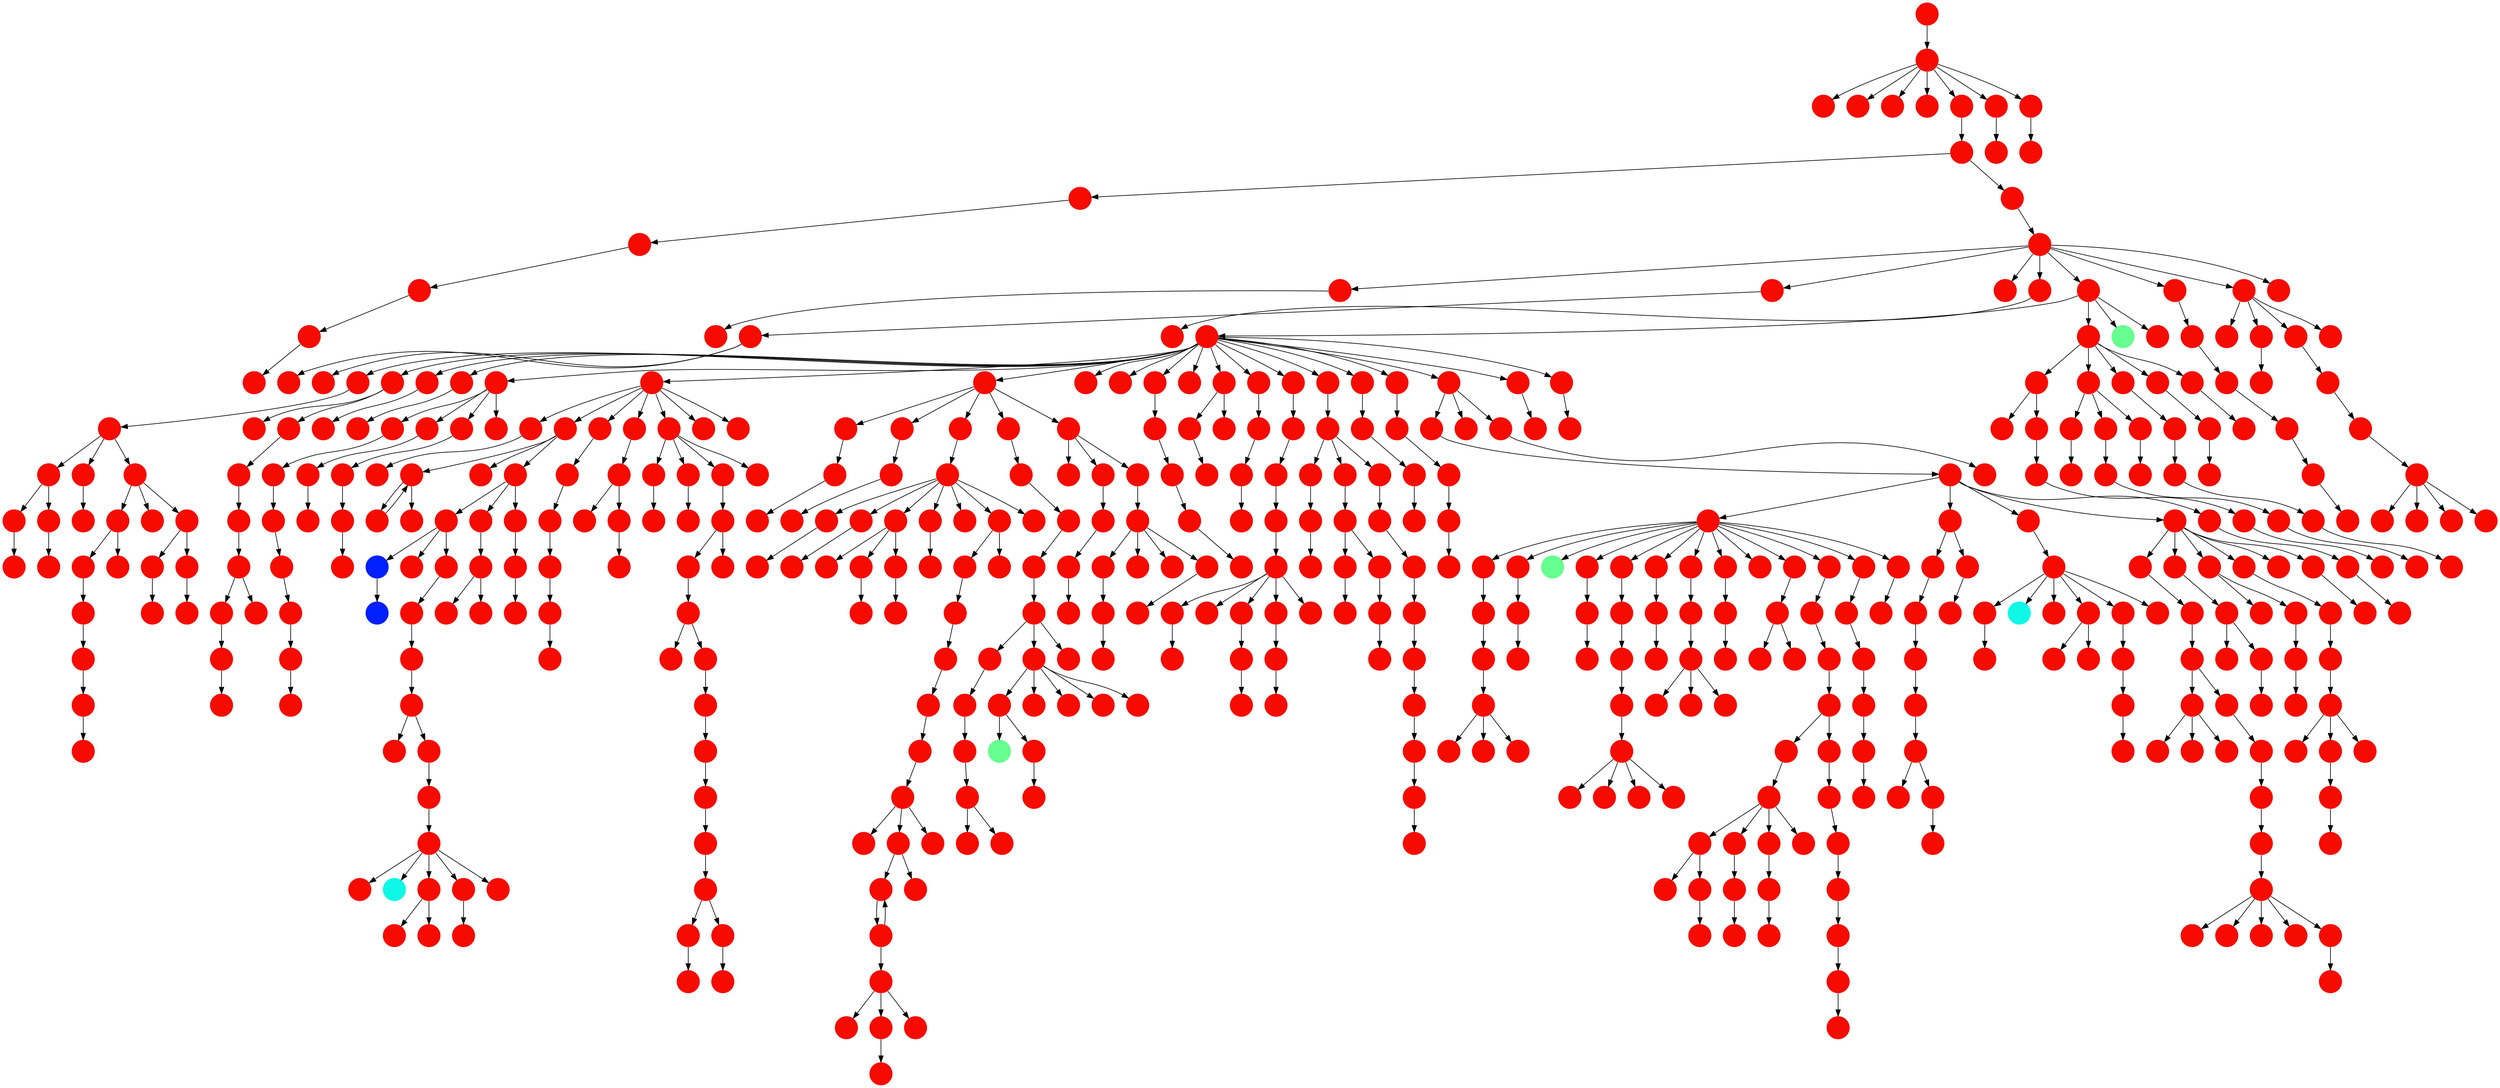 digraph{
0 [tooltip = "V", penwidth = 0, style = filled, fillcolor = "#f60b00", shape = circle, label = ""]
1 [tooltip = "V", penwidth = 0, style = filled, fillcolor = "#f60b00", shape = circle, label = ""]
2 [tooltip = "V", penwidth = 0, style = filled, fillcolor = "#f60b00", shape = circle, label = ""]
3 [tooltip = "V", penwidth = 0, style = filled, fillcolor = "#f60b00", shape = circle, label = ""]
4 [tooltip = "V", penwidth = 0, style = filled, fillcolor = "#f60b00", shape = circle, label = ""]
5 [tooltip = "V", penwidth = 0, style = filled, fillcolor = "#f60b00", shape = circle, label = ""]
6 [tooltip = "V", penwidth = 0, style = filled, fillcolor = "#f60b00", shape = circle, label = ""]
7 [tooltip = "V", penwidth = 0, style = filled, fillcolor = "#f60b00", shape = circle, label = ""]
8 [tooltip = "V", penwidth = 0, style = filled, fillcolor = "#f60b00", shape = circle, label = ""]
9 [tooltip = "V", penwidth = 0, style = filled, fillcolor = "#f60b00", shape = circle, label = ""]
10 [tooltip = "V", penwidth = 0, style = filled, fillcolor = "#f60b00", shape = circle, label = ""]
11 [tooltip = "V", penwidth = 0, style = filled, fillcolor = "#f60b00", shape = circle, label = ""]
12 [tooltip = "V", penwidth = 0, style = filled, fillcolor = "#f60b00", shape = circle, label = ""]
13 [tooltip = "V", penwidth = 0, style = filled, fillcolor = "#f60b00", shape = circle, label = ""]
14 [tooltip = "V", penwidth = 0, style = filled, fillcolor = "#f60b00", shape = circle, label = ""]
15 [tooltip = "V", penwidth = 0, style = filled, fillcolor = "#f60b00", shape = circle, label = ""]
16 [tooltip = "V", penwidth = 0, style = filled, fillcolor = "#f60b00", shape = circle, label = ""]
17 [tooltip = "V", penwidth = 0, style = filled, fillcolor = "#f60b00", shape = circle, label = ""]
18 [tooltip = "V", penwidth = 0, style = filled, fillcolor = "#f60b00", shape = circle, label = ""]
19 [tooltip = "V", penwidth = 0, style = filled, fillcolor = "#f60b00", shape = circle, label = ""]
20 [tooltip = "V", penwidth = 0, style = filled, fillcolor = "#f60b00", shape = circle, label = ""]
21 [tooltip = "V", penwidth = 0, style = filled, fillcolor = "#f60b00", shape = circle, label = ""]
22 [tooltip = "L", penwidth = 0, style = filled, fillcolor = "#66ff90", shape = circle, label = ""]
23 [tooltip = "V", penwidth = 0, style = filled, fillcolor = "#f60b00", shape = circle, label = ""]
24 [tooltip = "V", penwidth = 0, style = filled, fillcolor = "#f60b00", shape = circle, label = ""]
25 [tooltip = "V", penwidth = 0, style = filled, fillcolor = "#f60b00", shape = circle, label = ""]
26 [tooltip = "V", penwidth = 0, style = filled, fillcolor = "#f60b00", shape = circle, label = ""]
27 [tooltip = "V", penwidth = 0, style = filled, fillcolor = "#f60b00", shape = circle, label = ""]
28 [tooltip = "V", penwidth = 0, style = filled, fillcolor = "#f60b00", shape = circle, label = ""]
29 [tooltip = "V", penwidth = 0, style = filled, fillcolor = "#f60b00", shape = circle, label = ""]
30 [tooltip = "V", penwidth = 0, style = filled, fillcolor = "#f60b00", shape = circle, label = ""]
31 [tooltip = "V", penwidth = 0, style = filled, fillcolor = "#f60b00", shape = circle, label = ""]
32 [tooltip = "V", penwidth = 0, style = filled, fillcolor = "#f60b00", shape = circle, label = ""]
33 [tooltip = "V", penwidth = 0, style = filled, fillcolor = "#f60b00", shape = circle, label = ""]
34 [tooltip = "V", penwidth = 0, style = filled, fillcolor = "#f60b00", shape = circle, label = ""]
35 [tooltip = "V", penwidth = 0, style = filled, fillcolor = "#f60b00", shape = circle, label = ""]
36 [tooltip = "V", penwidth = 0, style = filled, fillcolor = "#f60b00", shape = circle, label = ""]
37 [tooltip = "V", penwidth = 0, style = filled, fillcolor = "#f60b00", shape = circle, label = ""]
38 [tooltip = "V", penwidth = 0, style = filled, fillcolor = "#f60b00", shape = circle, label = ""]
39 [tooltip = "V", penwidth = 0, style = filled, fillcolor = "#f60b00", shape = circle, label = ""]
40 [tooltip = "V", penwidth = 0, style = filled, fillcolor = "#f60b00", shape = circle, label = ""]
41 [tooltip = "V", penwidth = 0, style = filled, fillcolor = "#f60b00", shape = circle, label = ""]
42 [tooltip = "V", penwidth = 0, style = filled, fillcolor = "#f60b00", shape = circle, label = ""]
43 [tooltip = "L", penwidth = 0, style = filled, fillcolor = "#66ff90", shape = circle, label = ""]
44 [tooltip = "V", penwidth = 0, style = filled, fillcolor = "#f60b00", shape = circle, label = ""]
45 [tooltip = "V", penwidth = 0, style = filled, fillcolor = "#f60b00", shape = circle, label = ""]
46 [tooltip = "V", penwidth = 0, style = filled, fillcolor = "#f60b00", shape = circle, label = ""]
47 [tooltip = "V", penwidth = 0, style = filled, fillcolor = "#f60b00", shape = circle, label = ""]
48 [tooltip = "V", penwidth = 0, style = filled, fillcolor = "#f60b00", shape = circle, label = ""]
49 [tooltip = "V", penwidth = 0, style = filled, fillcolor = "#f60b00", shape = circle, label = ""]
50 [tooltip = "V", penwidth = 0, style = filled, fillcolor = "#f60b00", shape = circle, label = ""]
51 [tooltip = "V", penwidth = 0, style = filled, fillcolor = "#f60b00", shape = circle, label = ""]
52 [tooltip = "V", penwidth = 0, style = filled, fillcolor = "#f60b00", shape = circle, label = ""]
53 [tooltip = "V", penwidth = 0, style = filled, fillcolor = "#f60b00", shape = circle, label = ""]
54 [tooltip = "V", penwidth = 0, style = filled, fillcolor = "#f60b00", shape = circle, label = ""]
55 [tooltip = "V", penwidth = 0, style = filled, fillcolor = "#f60b00", shape = circle, label = ""]
56 [tooltip = "V", penwidth = 0, style = filled, fillcolor = "#f60b00", shape = circle, label = ""]
57 [tooltip = "V", penwidth = 0, style = filled, fillcolor = "#f60b00", shape = circle, label = ""]
58 [tooltip = "V", penwidth = 0, style = filled, fillcolor = "#f60b00", shape = circle, label = ""]
59 [tooltip = "V", penwidth = 0, style = filled, fillcolor = "#f60b00", shape = circle, label = ""]
60 [tooltip = "V", penwidth = 0, style = filled, fillcolor = "#f60b00", shape = circle, label = ""]
61 [tooltip = "V", penwidth = 0, style = filled, fillcolor = "#f60b00", shape = circle, label = ""]
62 [tooltip = "V", penwidth = 0, style = filled, fillcolor = "#f60b00", shape = circle, label = ""]
63 [tooltip = "V", penwidth = 0, style = filled, fillcolor = "#f60b00", shape = circle, label = ""]
64 [tooltip = "V", penwidth = 0, style = filled, fillcolor = "#f60b00", shape = circle, label = ""]
65 [tooltip = "V", penwidth = 0, style = filled, fillcolor = "#f60b00", shape = circle, label = ""]
66 [tooltip = "V", penwidth = 0, style = filled, fillcolor = "#f60b00", shape = circle, label = ""]
67 [tooltip = "V", penwidth = 0, style = filled, fillcolor = "#f60b00", shape = circle, label = ""]
68 [tooltip = "V", penwidth = 0, style = filled, fillcolor = "#f60b00", shape = circle, label = ""]
69 [tooltip = "V", penwidth = 0, style = filled, fillcolor = "#f60b00", shape = circle, label = ""]
70 [tooltip = "V", penwidth = 0, style = filled, fillcolor = "#f60b00", shape = circle, label = ""]
71 [tooltip = "V", penwidth = 0, style = filled, fillcolor = "#f60b00", shape = circle, label = ""]
72 [tooltip = "V", penwidth = 0, style = filled, fillcolor = "#f60b00", shape = circle, label = ""]
73 [tooltip = "V", penwidth = 0, style = filled, fillcolor = "#f60b00", shape = circle, label = ""]
74 [tooltip = "V", penwidth = 0, style = filled, fillcolor = "#f60b00", shape = circle, label = ""]
75 [tooltip = "V", penwidth = 0, style = filled, fillcolor = "#f60b00", shape = circle, label = ""]
76 [tooltip = "V", penwidth = 0, style = filled, fillcolor = "#f60b00", shape = circle, label = ""]
77 [tooltip = "V", penwidth = 0, style = filled, fillcolor = "#f60b00", shape = circle, label = ""]
78 [tooltip = "V", penwidth = 0, style = filled, fillcolor = "#f60b00", shape = circle, label = ""]
79 [tooltip = "V", penwidth = 0, style = filled, fillcolor = "#f60b00", shape = circle, label = ""]
80 [tooltip = "V", penwidth = 0, style = filled, fillcolor = "#f60b00", shape = circle, label = ""]
81 [tooltip = "V", penwidth = 0, style = filled, fillcolor = "#f60b00", shape = circle, label = ""]
82 [tooltip = "V", penwidth = 0, style = filled, fillcolor = "#f60b00", shape = circle, label = ""]
83 [tooltip = "V", penwidth = 0, style = filled, fillcolor = "#f60b00", shape = circle, label = ""]
84 [tooltip = "V", penwidth = 0, style = filled, fillcolor = "#f60b00", shape = circle, label = ""]
85 [tooltip = "V", penwidth = 0, style = filled, fillcolor = "#f60b00", shape = circle, label = ""]
86 [tooltip = "V", penwidth = 0, style = filled, fillcolor = "#f60b00", shape = circle, label = ""]
87 [tooltip = "V", penwidth = 0, style = filled, fillcolor = "#f60b00", shape = circle, label = ""]
88 [tooltip = "V", penwidth = 0, style = filled, fillcolor = "#f60b00", shape = circle, label = ""]
89 [tooltip = "V", penwidth = 0, style = filled, fillcolor = "#f60b00", shape = circle, label = ""]
90 [tooltip = "V", penwidth = 0, style = filled, fillcolor = "#f60b00", shape = circle, label = ""]
91 [tooltip = "V", penwidth = 0, style = filled, fillcolor = "#f60b00", shape = circle, label = ""]
92 [tooltip = "V", penwidth = 0, style = filled, fillcolor = "#f60b00", shape = circle, label = ""]
93 [tooltip = "V", penwidth = 0, style = filled, fillcolor = "#f60b00", shape = circle, label = ""]
94 [tooltip = "V", penwidth = 0, style = filled, fillcolor = "#f60b00", shape = circle, label = ""]
95 [tooltip = "V", penwidth = 0, style = filled, fillcolor = "#f60b00", shape = circle, label = ""]
96 [tooltip = "I", penwidth = 0, style = filled, fillcolor = "#0ff8e7", shape = circle, label = ""]
97 [tooltip = "V", penwidth = 0, style = filled, fillcolor = "#f60b00", shape = circle, label = ""]
98 [tooltip = "V", penwidth = 0, style = filled, fillcolor = "#f60b00", shape = circle, label = ""]
99 [tooltip = "V", penwidth = 0, style = filled, fillcolor = "#f60b00", shape = circle, label = ""]
100 [tooltip = "V", penwidth = 0, style = filled, fillcolor = "#f60b00", shape = circle, label = ""]
101 [tooltip = "V", penwidth = 0, style = filled, fillcolor = "#f60b00", shape = circle, label = ""]
102 [tooltip = "V", penwidth = 0, style = filled, fillcolor = "#f60b00", shape = circle, label = ""]
103 [tooltip = "V", penwidth = 0, style = filled, fillcolor = "#f60b00", shape = circle, label = ""]
104 [tooltip = "V", penwidth = 0, style = filled, fillcolor = "#f60b00", shape = circle, label = ""]
105 [tooltip = "V", penwidth = 0, style = filled, fillcolor = "#f60b00", shape = circle, label = ""]
106 [tooltip = "V", penwidth = 0, style = filled, fillcolor = "#f60b00", shape = circle, label = ""]
107 [tooltip = "V", penwidth = 0, style = filled, fillcolor = "#f60b00", shape = circle, label = ""]
108 [tooltip = "V", penwidth = 0, style = filled, fillcolor = "#f60b00", shape = circle, label = ""]
109 [tooltip = "V", penwidth = 0, style = filled, fillcolor = "#f60b00", shape = circle, label = ""]
110 [tooltip = "V", penwidth = 0, style = filled, fillcolor = "#f60b00", shape = circle, label = ""]
111 [tooltip = "V", penwidth = 0, style = filled, fillcolor = "#f60b00", shape = circle, label = ""]
112 [tooltip = "V", penwidth = 0, style = filled, fillcolor = "#f60b00", shape = circle, label = ""]
113 [tooltip = "V", penwidth = 0, style = filled, fillcolor = "#f60b00", shape = circle, label = ""]
114 [tooltip = "V", penwidth = 0, style = filled, fillcolor = "#f60b00", shape = circle, label = ""]
115 [tooltip = "V", penwidth = 0, style = filled, fillcolor = "#f60b00", shape = circle, label = ""]
116 [tooltip = "V", penwidth = 0, style = filled, fillcolor = "#f60b00", shape = circle, label = ""]
117 [tooltip = "V", penwidth = 0, style = filled, fillcolor = "#f60b00", shape = circle, label = ""]
118 [tooltip = "V", penwidth = 0, style = filled, fillcolor = "#f60b00", shape = circle, label = ""]
119 [tooltip = "V", penwidth = 0, style = filled, fillcolor = "#f60b00", shape = circle, label = ""]
120 [tooltip = "V", penwidth = 0, style = filled, fillcolor = "#f60b00", shape = circle, label = ""]
121 [tooltip = "V", penwidth = 0, style = filled, fillcolor = "#f60b00", shape = circle, label = ""]
122 [tooltip = "V", penwidth = 0, style = filled, fillcolor = "#f60b00", shape = circle, label = ""]
123 [tooltip = "V", penwidth = 0, style = filled, fillcolor = "#f60b00", shape = circle, label = ""]
124 [tooltip = "V", penwidth = 0, style = filled, fillcolor = "#f60b00", shape = circle, label = ""]
125 [tooltip = "V", penwidth = 0, style = filled, fillcolor = "#f60b00", shape = circle, label = ""]
126 [tooltip = "V", penwidth = 0, style = filled, fillcolor = "#f60b00", shape = circle, label = ""]
127 [tooltip = "V", penwidth = 0, style = filled, fillcolor = "#f60b00", shape = circle, label = ""]
128 [tooltip = "V", penwidth = 0, style = filled, fillcolor = "#f60b00", shape = circle, label = ""]
129 [tooltip = "V", penwidth = 0, style = filled, fillcolor = "#f60b00", shape = circle, label = ""]
130 [tooltip = "V", penwidth = 0, style = filled, fillcolor = "#f60b00", shape = circle, label = ""]
131 [tooltip = "V", penwidth = 0, style = filled, fillcolor = "#f60b00", shape = circle, label = ""]
132 [tooltip = "V", penwidth = 0, style = filled, fillcolor = "#f60b00", shape = circle, label = ""]
133 [tooltip = "V", penwidth = 0, style = filled, fillcolor = "#f60b00", shape = circle, label = ""]
134 [tooltip = "V", penwidth = 0, style = filled, fillcolor = "#f60b00", shape = circle, label = ""]
135 [tooltip = "V", penwidth = 0, style = filled, fillcolor = "#f60b00", shape = circle, label = ""]
136 [tooltip = "V", penwidth = 0, style = filled, fillcolor = "#f60b00", shape = circle, label = ""]
137 [tooltip = "V", penwidth = 0, style = filled, fillcolor = "#f60b00", shape = circle, label = ""]
138 [tooltip = "V", penwidth = 0, style = filled, fillcolor = "#f60b00", shape = circle, label = ""]
139 [tooltip = "V", penwidth = 0, style = filled, fillcolor = "#f60b00", shape = circle, label = ""]
140 [tooltip = "V", penwidth = 0, style = filled, fillcolor = "#f60b00", shape = circle, label = ""]
141 [tooltip = "V", penwidth = 0, style = filled, fillcolor = "#f60b00", shape = circle, label = ""]
142 [tooltip = "V", penwidth = 0, style = filled, fillcolor = "#f60b00", shape = circle, label = ""]
143 [tooltip = "V", penwidth = 0, style = filled, fillcolor = "#f60b00", shape = circle, label = ""]
144 [tooltip = "V", penwidth = 0, style = filled, fillcolor = "#f60b00", shape = circle, label = ""]
145 [tooltip = "V", penwidth = 0, style = filled, fillcolor = "#f60b00", shape = circle, label = ""]
146 [tooltip = "V", penwidth = 0, style = filled, fillcolor = "#f60b00", shape = circle, label = ""]
147 [tooltip = "V", penwidth = 0, style = filled, fillcolor = "#f60b00", shape = circle, label = ""]
148 [tooltip = "E", penwidth = 0, style = filled, fillcolor = "#0020ff", shape = circle, label = ""]
149 [tooltip = "E", penwidth = 0, style = filled, fillcolor = "#0020ff", shape = circle, label = ""]
150 [tooltip = "V", penwidth = 0, style = filled, fillcolor = "#f60b00", shape = circle, label = ""]
151 [tooltip = "V", penwidth = 0, style = filled, fillcolor = "#f60b00", shape = circle, label = ""]
152 [tooltip = "V", penwidth = 0, style = filled, fillcolor = "#f60b00", shape = circle, label = ""]
153 [tooltip = "V", penwidth = 0, style = filled, fillcolor = "#f60b00", shape = circle, label = ""]
154 [tooltip = "V", penwidth = 0, style = filled, fillcolor = "#f60b00", shape = circle, label = ""]
155 [tooltip = "V", penwidth = 0, style = filled, fillcolor = "#f60b00", shape = circle, label = ""]
156 [tooltip = "V", penwidth = 0, style = filled, fillcolor = "#f60b00", shape = circle, label = ""]
157 [tooltip = "V", penwidth = 0, style = filled, fillcolor = "#f60b00", shape = circle, label = ""]
158 [tooltip = "V", penwidth = 0, style = filled, fillcolor = "#f60b00", shape = circle, label = ""]
159 [tooltip = "V", penwidth = 0, style = filled, fillcolor = "#f60b00", shape = circle, label = ""]
160 [tooltip = "V", penwidth = 0, style = filled, fillcolor = "#f60b00", shape = circle, label = ""]
161 [tooltip = "V", penwidth = 0, style = filled, fillcolor = "#f60b00", shape = circle, label = ""]
162 [tooltip = "V", penwidth = 0, style = filled, fillcolor = "#f60b00", shape = circle, label = ""]
163 [tooltip = "V", penwidth = 0, style = filled, fillcolor = "#f60b00", shape = circle, label = ""]
164 [tooltip = "V", penwidth = 0, style = filled, fillcolor = "#f60b00", shape = circle, label = ""]
165 [tooltip = "V", penwidth = 0, style = filled, fillcolor = "#f60b00", shape = circle, label = ""]
166 [tooltip = "V", penwidth = 0, style = filled, fillcolor = "#f60b00", shape = circle, label = ""]
167 [tooltip = "V", penwidth = 0, style = filled, fillcolor = "#f60b00", shape = circle, label = ""]
168 [tooltip = "V", penwidth = 0, style = filled, fillcolor = "#f60b00", shape = circle, label = ""]
169 [tooltip = "V", penwidth = 0, style = filled, fillcolor = "#f60b00", shape = circle, label = ""]
170 [tooltip = "V", penwidth = 0, style = filled, fillcolor = "#f60b00", shape = circle, label = ""]
171 [tooltip = "V", penwidth = 0, style = filled, fillcolor = "#f60b00", shape = circle, label = ""]
172 [tooltip = "V", penwidth = 0, style = filled, fillcolor = "#f60b00", shape = circle, label = ""]
173 [tooltip = "V", penwidth = 0, style = filled, fillcolor = "#f60b00", shape = circle, label = ""]
174 [tooltip = "V", penwidth = 0, style = filled, fillcolor = "#f60b00", shape = circle, label = ""]
175 [tooltip = "V", penwidth = 0, style = filled, fillcolor = "#f60b00", shape = circle, label = ""]
176 [tooltip = "V", penwidth = 0, style = filled, fillcolor = "#f60b00", shape = circle, label = ""]
177 [tooltip = "V", penwidth = 0, style = filled, fillcolor = "#f60b00", shape = circle, label = ""]
178 [tooltip = "V", penwidth = 0, style = filled, fillcolor = "#f60b00", shape = circle, label = ""]
179 [tooltip = "V", penwidth = 0, style = filled, fillcolor = "#f60b00", shape = circle, label = ""]
180 [tooltip = "V", penwidth = 0, style = filled, fillcolor = "#f60b00", shape = circle, label = ""]
181 [tooltip = "V", penwidth = 0, style = filled, fillcolor = "#f60b00", shape = circle, label = ""]
182 [tooltip = "V", penwidth = 0, style = filled, fillcolor = "#f60b00", shape = circle, label = ""]
183 [tooltip = "V", penwidth = 0, style = filled, fillcolor = "#f60b00", shape = circle, label = ""]
184 [tooltip = "V", penwidth = 0, style = filled, fillcolor = "#f60b00", shape = circle, label = ""]
185 [tooltip = "V", penwidth = 0, style = filled, fillcolor = "#f60b00", shape = circle, label = ""]
186 [tooltip = "V", penwidth = 0, style = filled, fillcolor = "#f60b00", shape = circle, label = ""]
187 [tooltip = "V", penwidth = 0, style = filled, fillcolor = "#f60b00", shape = circle, label = ""]
188 [tooltip = "V", penwidth = 0, style = filled, fillcolor = "#f60b00", shape = circle, label = ""]
189 [tooltip = "V", penwidth = 0, style = filled, fillcolor = "#f60b00", shape = circle, label = ""]
190 [tooltip = "V", penwidth = 0, style = filled, fillcolor = "#f60b00", shape = circle, label = ""]
191 [tooltip = "V", penwidth = 0, style = filled, fillcolor = "#f60b00", shape = circle, label = ""]
192 [tooltip = "V", penwidth = 0, style = filled, fillcolor = "#f60b00", shape = circle, label = ""]
193 [tooltip = "V", penwidth = 0, style = filled, fillcolor = "#f60b00", shape = circle, label = ""]
194 [tooltip = "V", penwidth = 0, style = filled, fillcolor = "#f60b00", shape = circle, label = ""]
195 [tooltip = "V", penwidth = 0, style = filled, fillcolor = "#f60b00", shape = circle, label = ""]
196 [tooltip = "V", penwidth = 0, style = filled, fillcolor = "#f60b00", shape = circle, label = ""]
197 [tooltip = "V", penwidth = 0, style = filled, fillcolor = "#f60b00", shape = circle, label = ""]
198 [tooltip = "V", penwidth = 0, style = filled, fillcolor = "#f60b00", shape = circle, label = ""]
199 [tooltip = "V", penwidth = 0, style = filled, fillcolor = "#f60b00", shape = circle, label = ""]
200 [tooltip = "V", penwidth = 0, style = filled, fillcolor = "#f60b00", shape = circle, label = ""]
201 [tooltip = "V", penwidth = 0, style = filled, fillcolor = "#f60b00", shape = circle, label = ""]
202 [tooltip = "V", penwidth = 0, style = filled, fillcolor = "#f60b00", shape = circle, label = ""]
203 [tooltip = "V", penwidth = 0, style = filled, fillcolor = "#f60b00", shape = circle, label = ""]
204 [tooltip = "V", penwidth = 0, style = filled, fillcolor = "#f60b00", shape = circle, label = ""]
205 [tooltip = "V", penwidth = 0, style = filled, fillcolor = "#f60b00", shape = circle, label = ""]
206 [tooltip = "V", penwidth = 0, style = filled, fillcolor = "#f60b00", shape = circle, label = ""]
207 [tooltip = "V", penwidth = 0, style = filled, fillcolor = "#f60b00", shape = circle, label = ""]
208 [tooltip = "V", penwidth = 0, style = filled, fillcolor = "#f60b00", shape = circle, label = ""]
209 [tooltip = "V", penwidth = 0, style = filled, fillcolor = "#f60b00", shape = circle, label = ""]
210 [tooltip = "V", penwidth = 0, style = filled, fillcolor = "#f60b00", shape = circle, label = ""]
211 [tooltip = "V", penwidth = 0, style = filled, fillcolor = "#f60b00", shape = circle, label = ""]
212 [tooltip = "V", penwidth = 0, style = filled, fillcolor = "#f60b00", shape = circle, label = ""]
213 [tooltip = "V", penwidth = 0, style = filled, fillcolor = "#f60b00", shape = circle, label = ""]
214 [tooltip = "V", penwidth = 0, style = filled, fillcolor = "#f60b00", shape = circle, label = ""]
215 [tooltip = "V", penwidth = 0, style = filled, fillcolor = "#f60b00", shape = circle, label = ""]
216 [tooltip = "V", penwidth = 0, style = filled, fillcolor = "#f60b00", shape = circle, label = ""]
217 [tooltip = "V", penwidth = 0, style = filled, fillcolor = "#f60b00", shape = circle, label = ""]
218 [tooltip = "V", penwidth = 0, style = filled, fillcolor = "#f60b00", shape = circle, label = ""]
219 [tooltip = "V", penwidth = 0, style = filled, fillcolor = "#f60b00", shape = circle, label = ""]
220 [tooltip = "V", penwidth = 0, style = filled, fillcolor = "#f60b00", shape = circle, label = ""]
221 [tooltip = "V", penwidth = 0, style = filled, fillcolor = "#f60b00", shape = circle, label = ""]
222 [tooltip = "V", penwidth = 0, style = filled, fillcolor = "#f60b00", shape = circle, label = ""]
223 [tooltip = "V", penwidth = 0, style = filled, fillcolor = "#f60b00", shape = circle, label = ""]
224 [tooltip = "V", penwidth = 0, style = filled, fillcolor = "#f60b00", shape = circle, label = ""]
225 [tooltip = "V", penwidth = 0, style = filled, fillcolor = "#f60b00", shape = circle, label = ""]
226 [tooltip = "V", penwidth = 0, style = filled, fillcolor = "#f60b00", shape = circle, label = ""]
227 [tooltip = "V", penwidth = 0, style = filled, fillcolor = "#f60b00", shape = circle, label = ""]
228 [tooltip = "V", penwidth = 0, style = filled, fillcolor = "#f60b00", shape = circle, label = ""]
229 [tooltip = "V", penwidth = 0, style = filled, fillcolor = "#f60b00", shape = circle, label = ""]
230 [tooltip = "V", penwidth = 0, style = filled, fillcolor = "#f60b00", shape = circle, label = ""]
231 [tooltip = "V", penwidth = 0, style = filled, fillcolor = "#f60b00", shape = circle, label = ""]
232 [tooltip = "V", penwidth = 0, style = filled, fillcolor = "#f60b00", shape = circle, label = ""]
233 [tooltip = "V", penwidth = 0, style = filled, fillcolor = "#f60b00", shape = circle, label = ""]
234 [tooltip = "V", penwidth = 0, style = filled, fillcolor = "#f60b00", shape = circle, label = ""]
235 [tooltip = "V", penwidth = 0, style = filled, fillcolor = "#f60b00", shape = circle, label = ""]
236 [tooltip = "V", penwidth = 0, style = filled, fillcolor = "#f60b00", shape = circle, label = ""]
237 [tooltip = "V", penwidth = 0, style = filled, fillcolor = "#f60b00", shape = circle, label = ""]
238 [tooltip = "V", penwidth = 0, style = filled, fillcolor = "#f60b00", shape = circle, label = ""]
239 [tooltip = "V", penwidth = 0, style = filled, fillcolor = "#f60b00", shape = circle, label = ""]
240 [tooltip = "V", penwidth = 0, style = filled, fillcolor = "#f60b00", shape = circle, label = ""]
241 [tooltip = "V", penwidth = 0, style = filled, fillcolor = "#f60b00", shape = circle, label = ""]
242 [tooltip = "V", penwidth = 0, style = filled, fillcolor = "#f60b00", shape = circle, label = ""]
243 [tooltip = "V", penwidth = 0, style = filled, fillcolor = "#f60b00", shape = circle, label = ""]
244 [tooltip = "V", penwidth = 0, style = filled, fillcolor = "#f60b00", shape = circle, label = ""]
245 [tooltip = "V", penwidth = 0, style = filled, fillcolor = "#f60b00", shape = circle, label = ""]
246 [tooltip = "V", penwidth = 0, style = filled, fillcolor = "#f60b00", shape = circle, label = ""]
247 [tooltip = "V", penwidth = 0, style = filled, fillcolor = "#f60b00", shape = circle, label = ""]
248 [tooltip = "V", penwidth = 0, style = filled, fillcolor = "#f60b00", shape = circle, label = ""]
249 [tooltip = "V", penwidth = 0, style = filled, fillcolor = "#f60b00", shape = circle, label = ""]
250 [tooltip = "V", penwidth = 0, style = filled, fillcolor = "#f60b00", shape = circle, label = ""]
251 [tooltip = "V", penwidth = 0, style = filled, fillcolor = "#f60b00", shape = circle, label = ""]
252 [tooltip = "V", penwidth = 0, style = filled, fillcolor = "#f60b00", shape = circle, label = ""]
253 [tooltip = "V", penwidth = 0, style = filled, fillcolor = "#f60b00", shape = circle, label = ""]
254 [tooltip = "V", penwidth = 0, style = filled, fillcolor = "#f60b00", shape = circle, label = ""]
255 [tooltip = "V", penwidth = 0, style = filled, fillcolor = "#f60b00", shape = circle, label = ""]
256 [tooltip = "V", penwidth = 0, style = filled, fillcolor = "#f60b00", shape = circle, label = ""]
257 [tooltip = "V", penwidth = 0, style = filled, fillcolor = "#f60b00", shape = circle, label = ""]
258 [tooltip = "V", penwidth = 0, style = filled, fillcolor = "#f60b00", shape = circle, label = ""]
259 [tooltip = "V", penwidth = 0, style = filled, fillcolor = "#f60b00", shape = circle, label = ""]
260 [tooltip = "L", penwidth = 0, style = filled, fillcolor = "#66ff90", shape = circle, label = ""]
261 [tooltip = "V", penwidth = 0, style = filled, fillcolor = "#f60b00", shape = circle, label = ""]
262 [tooltip = "V", penwidth = 0, style = filled, fillcolor = "#f60b00", shape = circle, label = ""]
263 [tooltip = "V", penwidth = 0, style = filled, fillcolor = "#f60b00", shape = circle, label = ""]
264 [tooltip = "V", penwidth = 0, style = filled, fillcolor = "#f60b00", shape = circle, label = ""]
265 [tooltip = "V", penwidth = 0, style = filled, fillcolor = "#f60b00", shape = circle, label = ""]
266 [tooltip = "V", penwidth = 0, style = filled, fillcolor = "#f60b00", shape = circle, label = ""]
267 [tooltip = "V", penwidth = 0, style = filled, fillcolor = "#f60b00", shape = circle, label = ""]
268 [tooltip = "V", penwidth = 0, style = filled, fillcolor = "#f60b00", shape = circle, label = ""]
269 [tooltip = "V", penwidth = 0, style = filled, fillcolor = "#f60b00", shape = circle, label = ""]
270 [tooltip = "V", penwidth = 0, style = filled, fillcolor = "#f60b00", shape = circle, label = ""]
271 [tooltip = "V", penwidth = 0, style = filled, fillcolor = "#f60b00", shape = circle, label = ""]
272 [tooltip = "V", penwidth = 0, style = filled, fillcolor = "#f60b00", shape = circle, label = ""]
273 [tooltip = "V", penwidth = 0, style = filled, fillcolor = "#f60b00", shape = circle, label = ""]
274 [tooltip = "V", penwidth = 0, style = filled, fillcolor = "#f60b00", shape = circle, label = ""]
275 [tooltip = "V", penwidth = 0, style = filled, fillcolor = "#f60b00", shape = circle, label = ""]
276 [tooltip = "V", penwidth = 0, style = filled, fillcolor = "#f60b00", shape = circle, label = ""]
277 [tooltip = "V", penwidth = 0, style = filled, fillcolor = "#f60b00", shape = circle, label = ""]
278 [tooltip = "V", penwidth = 0, style = filled, fillcolor = "#f60b00", shape = circle, label = ""]
279 [tooltip = "V", penwidth = 0, style = filled, fillcolor = "#f60b00", shape = circle, label = ""]
280 [tooltip = "V", penwidth = 0, style = filled, fillcolor = "#f60b00", shape = circle, label = ""]
281 [tooltip = "V", penwidth = 0, style = filled, fillcolor = "#f60b00", shape = circle, label = ""]
282 [tooltip = "V", penwidth = 0, style = filled, fillcolor = "#f60b00", shape = circle, label = ""]
283 [tooltip = "V", penwidth = 0, style = filled, fillcolor = "#f60b00", shape = circle, label = ""]
284 [tooltip = "V", penwidth = 0, style = filled, fillcolor = "#f60b00", shape = circle, label = ""]
285 [tooltip = "V", penwidth = 0, style = filled, fillcolor = "#f60b00", shape = circle, label = ""]
286 [tooltip = "V", penwidth = 0, style = filled, fillcolor = "#f60b00", shape = circle, label = ""]
287 [tooltip = "V", penwidth = 0, style = filled, fillcolor = "#f60b00", shape = circle, label = ""]
288 [tooltip = "V", penwidth = 0, style = filled, fillcolor = "#f60b00", shape = circle, label = ""]
289 [tooltip = "V", penwidth = 0, style = filled, fillcolor = "#f60b00", shape = circle, label = ""]
290 [tooltip = "V", penwidth = 0, style = filled, fillcolor = "#f60b00", shape = circle, label = ""]
291 [tooltip = "V", penwidth = 0, style = filled, fillcolor = "#f60b00", shape = circle, label = ""]
292 [tooltip = "V", penwidth = 0, style = filled, fillcolor = "#f60b00", shape = circle, label = ""]
293 [tooltip = "V", penwidth = 0, style = filled, fillcolor = "#f60b00", shape = circle, label = ""]
294 [tooltip = "V", penwidth = 0, style = filled, fillcolor = "#f60b00", shape = circle, label = ""]
295 [tooltip = "V", penwidth = 0, style = filled, fillcolor = "#f60b00", shape = circle, label = ""]
296 [tooltip = "V", penwidth = 0, style = filled, fillcolor = "#f60b00", shape = circle, label = ""]
297 [tooltip = "V", penwidth = 0, style = filled, fillcolor = "#f60b00", shape = circle, label = ""]
298 [tooltip = "V", penwidth = 0, style = filled, fillcolor = "#f60b00", shape = circle, label = ""]
299 [tooltip = "V", penwidth = 0, style = filled, fillcolor = "#f60b00", shape = circle, label = ""]
300 [tooltip = "V", penwidth = 0, style = filled, fillcolor = "#f60b00", shape = circle, label = ""]
301 [tooltip = "V", penwidth = 0, style = filled, fillcolor = "#f60b00", shape = circle, label = ""]
302 [tooltip = "V", penwidth = 0, style = filled, fillcolor = "#f60b00", shape = circle, label = ""]
303 [tooltip = "V", penwidth = 0, style = filled, fillcolor = "#f60b00", shape = circle, label = ""]
304 [tooltip = "V", penwidth = 0, style = filled, fillcolor = "#f60b00", shape = circle, label = ""]
305 [tooltip = "V", penwidth = 0, style = filled, fillcolor = "#f60b00", shape = circle, label = ""]
306 [tooltip = "V", penwidth = 0, style = filled, fillcolor = "#f60b00", shape = circle, label = ""]
307 [tooltip = "V", penwidth = 0, style = filled, fillcolor = "#f60b00", shape = circle, label = ""]
308 [tooltip = "V", penwidth = 0, style = filled, fillcolor = "#f60b00", shape = circle, label = ""]
309 [tooltip = "V", penwidth = 0, style = filled, fillcolor = "#f60b00", shape = circle, label = ""]
310 [tooltip = "V", penwidth = 0, style = filled, fillcolor = "#f60b00", shape = circle, label = ""]
311 [tooltip = "V", penwidth = 0, style = filled, fillcolor = "#f60b00", shape = circle, label = ""]
312 [tooltip = "V", penwidth = 0, style = filled, fillcolor = "#f60b00", shape = circle, label = ""]
313 [tooltip = "V", penwidth = 0, style = filled, fillcolor = "#f60b00", shape = circle, label = ""]
314 [tooltip = "V", penwidth = 0, style = filled, fillcolor = "#f60b00", shape = circle, label = ""]
315 [tooltip = "V", penwidth = 0, style = filled, fillcolor = "#f60b00", shape = circle, label = ""]
316 [tooltip = "V", penwidth = 0, style = filled, fillcolor = "#f60b00", shape = circle, label = ""]
317 [tooltip = "V", penwidth = 0, style = filled, fillcolor = "#f60b00", shape = circle, label = ""]
318 [tooltip = "V", penwidth = 0, style = filled, fillcolor = "#f60b00", shape = circle, label = ""]
319 [tooltip = "V", penwidth = 0, style = filled, fillcolor = "#f60b00", shape = circle, label = ""]
320 [tooltip = "V", penwidth = 0, style = filled, fillcolor = "#f60b00", shape = circle, label = ""]
321 [tooltip = "V", penwidth = 0, style = filled, fillcolor = "#f60b00", shape = circle, label = ""]
322 [tooltip = "V", penwidth = 0, style = filled, fillcolor = "#f60b00", shape = circle, label = ""]
323 [tooltip = "V", penwidth = 0, style = filled, fillcolor = "#f60b00", shape = circle, label = ""]
324 [tooltip = "V", penwidth = 0, style = filled, fillcolor = "#f60b00", shape = circle, label = ""]
325 [tooltip = "V", penwidth = 0, style = filled, fillcolor = "#f60b00", shape = circle, label = ""]
326 [tooltip = "V", penwidth = 0, style = filled, fillcolor = "#f60b00", shape = circle, label = ""]
327 [tooltip = "V", penwidth = 0, style = filled, fillcolor = "#f60b00", shape = circle, label = ""]
328 [tooltip = "V", penwidth = 0, style = filled, fillcolor = "#f60b00", shape = circle, label = ""]
329 [tooltip = "V", penwidth = 0, style = filled, fillcolor = "#f60b00", shape = circle, label = ""]
330 [tooltip = "V", penwidth = 0, style = filled, fillcolor = "#f60b00", shape = circle, label = ""]
331 [tooltip = "V", penwidth = 0, style = filled, fillcolor = "#f60b00", shape = circle, label = ""]
332 [tooltip = "V", penwidth = 0, style = filled, fillcolor = "#f60b00", shape = circle, label = ""]
333 [tooltip = "V", penwidth = 0, style = filled, fillcolor = "#f60b00", shape = circle, label = ""]
334 [tooltip = "V", penwidth = 0, style = filled, fillcolor = "#f60b00", shape = circle, label = ""]
335 [tooltip = "V", penwidth = 0, style = filled, fillcolor = "#f60b00", shape = circle, label = ""]
336 [tooltip = "V", penwidth = 0, style = filled, fillcolor = "#f60b00", shape = circle, label = ""]
337 [tooltip = "V", penwidth = 0, style = filled, fillcolor = "#f60b00", shape = circle, label = ""]
338 [tooltip = "V", penwidth = 0, style = filled, fillcolor = "#f60b00", shape = circle, label = ""]
339 [tooltip = "V", penwidth = 0, style = filled, fillcolor = "#f60b00", shape = circle, label = ""]
340 [tooltip = "V", penwidth = 0, style = filled, fillcolor = "#f60b00", shape = circle, label = ""]
341 [tooltip = "V", penwidth = 0, style = filled, fillcolor = "#f60b00", shape = circle, label = ""]
342 [tooltip = "V", penwidth = 0, style = filled, fillcolor = "#f60b00", shape = circle, label = ""]
343 [tooltip = "V", penwidth = 0, style = filled, fillcolor = "#f60b00", shape = circle, label = ""]
344 [tooltip = "V", penwidth = 0, style = filled, fillcolor = "#f60b00", shape = circle, label = ""]
345 [tooltip = "V", penwidth = 0, style = filled, fillcolor = "#f60b00", shape = circle, label = ""]
346 [tooltip = "V", penwidth = 0, style = filled, fillcolor = "#f60b00", shape = circle, label = ""]
347 [tooltip = "V", penwidth = 0, style = filled, fillcolor = "#f60b00", shape = circle, label = ""]
348 [tooltip = "V", penwidth = 0, style = filled, fillcolor = "#f60b00", shape = circle, label = ""]
349 [tooltip = "V", penwidth = 0, style = filled, fillcolor = "#f60b00", shape = circle, label = ""]
350 [tooltip = "V", penwidth = 0, style = filled, fillcolor = "#f60b00", shape = circle, label = ""]
351 [tooltip = "V", penwidth = 0, style = filled, fillcolor = "#f60b00", shape = circle, label = ""]
352 [tooltip = "V", penwidth = 0, style = filled, fillcolor = "#f60b00", shape = circle, label = ""]
353 [tooltip = "V", penwidth = 0, style = filled, fillcolor = "#f60b00", shape = circle, label = ""]
354 [tooltip = "V", penwidth = 0, style = filled, fillcolor = "#f60b00", shape = circle, label = ""]
355 [tooltip = "V", penwidth = 0, style = filled, fillcolor = "#f60b00", shape = circle, label = ""]
356 [tooltip = "V", penwidth = 0, style = filled, fillcolor = "#f60b00", shape = circle, label = ""]
357 [tooltip = "V", penwidth = 0, style = filled, fillcolor = "#f60b00", shape = circle, label = ""]
358 [tooltip = "V", penwidth = 0, style = filled, fillcolor = "#f60b00", shape = circle, label = ""]
359 [tooltip = "V", penwidth = 0, style = filled, fillcolor = "#f60b00", shape = circle, label = ""]
360 [tooltip = "V", penwidth = 0, style = filled, fillcolor = "#f60b00", shape = circle, label = ""]
361 [tooltip = "V", penwidth = 0, style = filled, fillcolor = "#f60b00", shape = circle, label = ""]
362 [tooltip = "V", penwidth = 0, style = filled, fillcolor = "#f60b00", shape = circle, label = ""]
363 [tooltip = "V", penwidth = 0, style = filled, fillcolor = "#f60b00", shape = circle, label = ""]
364 [tooltip = "V", penwidth = 0, style = filled, fillcolor = "#f60b00", shape = circle, label = ""]
365 [tooltip = "V", penwidth = 0, style = filled, fillcolor = "#f60b00", shape = circle, label = ""]
366 [tooltip = "V", penwidth = 0, style = filled, fillcolor = "#f60b00", shape = circle, label = ""]
367 [tooltip = "V", penwidth = 0, style = filled, fillcolor = "#f60b00", shape = circle, label = ""]
368 [tooltip = "V", penwidth = 0, style = filled, fillcolor = "#f60b00", shape = circle, label = ""]
369 [tooltip = "V", penwidth = 0, style = filled, fillcolor = "#f60b00", shape = circle, label = ""]
370 [tooltip = "V", penwidth = 0, style = filled, fillcolor = "#f60b00", shape = circle, label = ""]
371 [tooltip = "V", penwidth = 0, style = filled, fillcolor = "#f60b00", shape = circle, label = ""]
372 [tooltip = "V", penwidth = 0, style = filled, fillcolor = "#f60b00", shape = circle, label = ""]
373 [tooltip = "V", penwidth = 0, style = filled, fillcolor = "#f60b00", shape = circle, label = ""]
374 [tooltip = "V", penwidth = 0, style = filled, fillcolor = "#f60b00", shape = circle, label = ""]
375 [tooltip = "V", penwidth = 0, style = filled, fillcolor = "#f60b00", shape = circle, label = ""]
376 [tooltip = "V", penwidth = 0, style = filled, fillcolor = "#f60b00", shape = circle, label = ""]
377 [tooltip = "V", penwidth = 0, style = filled, fillcolor = "#f60b00", shape = circle, label = ""]
378 [tooltip = "V", penwidth = 0, style = filled, fillcolor = "#f60b00", shape = circle, label = ""]
379 [tooltip = "V", penwidth = 0, style = filled, fillcolor = "#f60b00", shape = circle, label = ""]
380 [tooltip = "V", penwidth = 0, style = filled, fillcolor = "#f60b00", shape = circle, label = ""]
381 [tooltip = "V", penwidth = 0, style = filled, fillcolor = "#f60b00", shape = circle, label = ""]
382 [tooltip = "V", penwidth = 0, style = filled, fillcolor = "#f60b00", shape = circle, label = ""]
383 [tooltip = "V", penwidth = 0, style = filled, fillcolor = "#f60b00", shape = circle, label = ""]
384 [tooltip = "V", penwidth = 0, style = filled, fillcolor = "#f60b00", shape = circle, label = ""]
385 [tooltip = "V", penwidth = 0, style = filled, fillcolor = "#f60b00", shape = circle, label = ""]
386 [tooltip = "V", penwidth = 0, style = filled, fillcolor = "#f60b00", shape = circle, label = ""]
387 [tooltip = "V", penwidth = 0, style = filled, fillcolor = "#f60b00", shape = circle, label = ""]
388 [tooltip = "V", penwidth = 0, style = filled, fillcolor = "#f60b00", shape = circle, label = ""]
389 [tooltip = "V", penwidth = 0, style = filled, fillcolor = "#f60b00", shape = circle, label = ""]
390 [tooltip = "V", penwidth = 0, style = filled, fillcolor = "#f60b00", shape = circle, label = ""]
391 [tooltip = "V", penwidth = 0, style = filled, fillcolor = "#f60b00", shape = circle, label = ""]
392 [tooltip = "V", penwidth = 0, style = filled, fillcolor = "#f60b00", shape = circle, label = ""]
393 [tooltip = "V", penwidth = 0, style = filled, fillcolor = "#f60b00", shape = circle, label = ""]
394 [tooltip = "V", penwidth = 0, style = filled, fillcolor = "#f60b00", shape = circle, label = ""]
395 [tooltip = "V", penwidth = 0, style = filled, fillcolor = "#f60b00", shape = circle, label = ""]
396 [tooltip = "V", penwidth = 0, style = filled, fillcolor = "#f60b00", shape = circle, label = ""]
397 [tooltip = "V", penwidth = 0, style = filled, fillcolor = "#f60b00", shape = circle, label = ""]
398 [tooltip = "V", penwidth = 0, style = filled, fillcolor = "#f60b00", shape = circle, label = ""]
399 [tooltip = "V", penwidth = 0, style = filled, fillcolor = "#f60b00", shape = circle, label = ""]
400 [tooltip = "V", penwidth = 0, style = filled, fillcolor = "#f60b00", shape = circle, label = ""]
401 [tooltip = "V", penwidth = 0, style = filled, fillcolor = "#f60b00", shape = circle, label = ""]
402 [tooltip = "V", penwidth = 0, style = filled, fillcolor = "#f60b00", shape = circle, label = ""]
403 [tooltip = "V", penwidth = 0, style = filled, fillcolor = "#f60b00", shape = circle, label = ""]
404 [tooltip = "V", penwidth = 0, style = filled, fillcolor = "#f60b00", shape = circle, label = ""]
405 [tooltip = "V", penwidth = 0, style = filled, fillcolor = "#f60b00", shape = circle, label = ""]
406 [tooltip = "V", penwidth = 0, style = filled, fillcolor = "#f60b00", shape = circle, label = ""]
407 [tooltip = "V", penwidth = 0, style = filled, fillcolor = "#f60b00", shape = circle, label = ""]
408 [tooltip = "V", penwidth = 0, style = filled, fillcolor = "#f60b00", shape = circle, label = ""]
409 [tooltip = "V", penwidth = 0, style = filled, fillcolor = "#f60b00", shape = circle, label = ""]
410 [tooltip = "V", penwidth = 0, style = filled, fillcolor = "#f60b00", shape = circle, label = ""]
411 [tooltip = "V", penwidth = 0, style = filled, fillcolor = "#f60b00", shape = circle, label = ""]
412 [tooltip = "V", penwidth = 0, style = filled, fillcolor = "#f60b00", shape = circle, label = ""]
413 [tooltip = "V", penwidth = 0, style = filled, fillcolor = "#f60b00", shape = circle, label = ""]
414 [tooltip = "V", penwidth = 0, style = filled, fillcolor = "#f60b00", shape = circle, label = ""]
415 [tooltip = "V", penwidth = 0, style = filled, fillcolor = "#f60b00", shape = circle, label = ""]
416 [tooltip = "V", penwidth = 0, style = filled, fillcolor = "#f60b00", shape = circle, label = ""]
417 [tooltip = "V", penwidth = 0, style = filled, fillcolor = "#f60b00", shape = circle, label = ""]
418 [tooltip = "V", penwidth = 0, style = filled, fillcolor = "#f60b00", shape = circle, label = ""]
419 [tooltip = "V", penwidth = 0, style = filled, fillcolor = "#f60b00", shape = circle, label = ""]
420 [tooltip = "V", penwidth = 0, style = filled, fillcolor = "#f60b00", shape = circle, label = ""]
421 [tooltip = "V", penwidth = 0, style = filled, fillcolor = "#f60b00", shape = circle, label = ""]
422 [tooltip = "V", penwidth = 0, style = filled, fillcolor = "#f60b00", shape = circle, label = ""]
423 [tooltip = "V", penwidth = 0, style = filled, fillcolor = "#f60b00", shape = circle, label = ""]
424 [tooltip = "V", penwidth = 0, style = filled, fillcolor = "#f60b00", shape = circle, label = ""]
425 [tooltip = "V", penwidth = 0, style = filled, fillcolor = "#f60b00", shape = circle, label = ""]
426 [tooltip = "V", penwidth = 0, style = filled, fillcolor = "#f60b00", shape = circle, label = ""]
427 [tooltip = "V", penwidth = 0, style = filled, fillcolor = "#f60b00", shape = circle, label = ""]
428 [tooltip = "V", penwidth = 0, style = filled, fillcolor = "#f60b00", shape = circle, label = ""]
429 [tooltip = "V", penwidth = 0, style = filled, fillcolor = "#f60b00", shape = circle, label = ""]
430 [tooltip = "V", penwidth = 0, style = filled, fillcolor = "#f60b00", shape = circle, label = ""]
431 [tooltip = "V", penwidth = 0, style = filled, fillcolor = "#f60b00", shape = circle, label = ""]
432 [tooltip = "V", penwidth = 0, style = filled, fillcolor = "#f60b00", shape = circle, label = ""]
433 [tooltip = "I", penwidth = 0, style = filled, fillcolor = "#0ff8e7", shape = circle, label = ""]
434 [tooltip = "V", penwidth = 0, style = filled, fillcolor = "#f60b00", shape = circle, label = ""]
435 [tooltip = "V", penwidth = 0, style = filled, fillcolor = "#f60b00", shape = circle, label = ""]
436 [tooltip = "V", penwidth = 0, style = filled, fillcolor = "#f60b00", shape = circle, label = ""]
437 [tooltip = "V", penwidth = 0, style = filled, fillcolor = "#f60b00", shape = circle, label = ""]
438 [tooltip = "V", penwidth = 0, style = filled, fillcolor = "#f60b00", shape = circle, label = ""]
439 [tooltip = "V", penwidth = 0, style = filled, fillcolor = "#f60b00", shape = circle, label = ""]
440 [tooltip = "V", penwidth = 0, style = filled, fillcolor = "#f60b00", shape = circle, label = ""]
441 [tooltip = "V", penwidth = 0, style = filled, fillcolor = "#f60b00", shape = circle, label = ""]
442 [tooltip = "V", penwidth = 0, style = filled, fillcolor = "#f60b00", shape = circle, label = ""]
443 [tooltip = "V", penwidth = 0, style = filled, fillcolor = "#f60b00", shape = circle, label = ""]
444 [tooltip = "V", penwidth = 0, style = filled, fillcolor = "#f60b00", shape = circle, label = ""]
445 [tooltip = "V", penwidth = 0, style = filled, fillcolor = "#f60b00", shape = circle, label = ""]
446 [tooltip = "V", penwidth = 0, style = filled, fillcolor = "#f60b00", shape = circle, label = ""]
447 [tooltip = "V", penwidth = 0, style = filled, fillcolor = "#f60b00", shape = circle, label = ""]
448 [tooltip = "V", penwidth = 0, style = filled, fillcolor = "#f60b00", shape = circle, label = ""]
449 [tooltip = "V", penwidth = 0, style = filled, fillcolor = "#f60b00", shape = circle, label = ""]
450 [tooltip = "V", penwidth = 0, style = filled, fillcolor = "#f60b00", shape = circle, label = ""]
451 [tooltip = "V", penwidth = 0, style = filled, fillcolor = "#f60b00", shape = circle, label = ""]
452 [tooltip = "V", penwidth = 0, style = filled, fillcolor = "#f60b00", shape = circle, label = ""]
453 [tooltip = "V", penwidth = 0, style = filled, fillcolor = "#f60b00", shape = circle, label = ""]
454 [tooltip = "V", penwidth = 0, style = filled, fillcolor = "#f60b00", shape = circle, label = ""]
455 [tooltip = "V", penwidth = 0, style = filled, fillcolor = "#f60b00", shape = circle, label = ""]
456 [tooltip = "V", penwidth = 0, style = filled, fillcolor = "#f60b00", shape = circle, label = ""]
457 [tooltip = "V", penwidth = 0, style = filled, fillcolor = "#f60b00", shape = circle, label = ""]
458 [tooltip = "V", penwidth = 0, style = filled, fillcolor = "#f60b00", shape = circle, label = ""]
459 [tooltip = "V", penwidth = 0, style = filled, fillcolor = "#f60b00", shape = circle, label = ""]
460 [tooltip = "V", penwidth = 0, style = filled, fillcolor = "#f60b00", shape = circle, label = ""]
461 [tooltip = "V", penwidth = 0, style = filled, fillcolor = "#f60b00", shape = circle, label = ""]
462 [tooltip = "V", penwidth = 0, style = filled, fillcolor = "#f60b00", shape = circle, label = ""]
463 [tooltip = "V", penwidth = 0, style = filled, fillcolor = "#f60b00", shape = circle, label = ""]
464 [tooltip = "V", penwidth = 0, style = filled, fillcolor = "#f60b00", shape = circle, label = ""]
465 [tooltip = "V", penwidth = 0, style = filled, fillcolor = "#f60b00", shape = circle, label = ""]
466 [tooltip = "V", penwidth = 0, style = filled, fillcolor = "#f60b00", shape = circle, label = ""]
467 [tooltip = "V", penwidth = 0, style = filled, fillcolor = "#f60b00", shape = circle, label = ""]
468 [tooltip = "V", penwidth = 0, style = filled, fillcolor = "#f60b00", shape = circle, label = ""]
469 [tooltip = "V", penwidth = 0, style = filled, fillcolor = "#f60b00", shape = circle, label = ""]
470 [tooltip = "V", penwidth = 0, style = filled, fillcolor = "#f60b00", shape = circle, label = ""]
471 [tooltip = "V", penwidth = 0, style = filled, fillcolor = "#f60b00", shape = circle, label = ""]
472 [tooltip = "V", penwidth = 0, style = filled, fillcolor = "#f60b00", shape = circle, label = ""]
473 [tooltip = "V", penwidth = 0, style = filled, fillcolor = "#f60b00", shape = circle, label = ""]
474 [tooltip = "V", penwidth = 0, style = filled, fillcolor = "#f60b00", shape = circle, label = ""]
475 [tooltip = "V", penwidth = 0, style = filled, fillcolor = "#f60b00", shape = circle, label = ""]
476 [tooltip = "V", penwidth = 0, style = filled, fillcolor = "#f60b00", shape = circle, label = ""]
477 [tooltip = "V", penwidth = 0, style = filled, fillcolor = "#f60b00", shape = circle, label = ""]
478 [tooltip = "V", penwidth = 0, style = filled, fillcolor = "#f60b00", shape = circle, label = ""]
479 [tooltip = "V", penwidth = 0, style = filled, fillcolor = "#f60b00", shape = circle, label = ""]
480 [tooltip = "V", penwidth = 0, style = filled, fillcolor = "#f60b00", shape = circle, label = ""]
481 [tooltip = "V", penwidth = 0, style = filled, fillcolor = "#f60b00", shape = circle, label = ""]
482 [tooltip = "V", penwidth = 0, style = filled, fillcolor = "#f60b00", shape = circle, label = ""]
483 [tooltip = "V", penwidth = 0, style = filled, fillcolor = "#f60b00", shape = circle, label = ""]
484 [tooltip = "V", penwidth = 0, style = filled, fillcolor = "#f60b00", shape = circle, label = ""]
485 [tooltip = "V", penwidth = 0, style = filled, fillcolor = "#f60b00", shape = circle, label = ""]
486 [tooltip = "V", penwidth = 0, style = filled, fillcolor = "#f60b00", shape = circle, label = ""]
487 [tooltip = "V", penwidth = 0, style = filled, fillcolor = "#f60b00", shape = circle, label = ""]
488 [tooltip = "V", penwidth = 0, style = filled, fillcolor = "#f60b00", shape = circle, label = ""]
489 [tooltip = "V", penwidth = 0, style = filled, fillcolor = "#f60b00", shape = circle, label = ""]
490 [tooltip = "V", penwidth = 0, style = filled, fillcolor = "#f60b00", shape = circle, label = ""]
491 [tooltip = "V", penwidth = 0, style = filled, fillcolor = "#f60b00", shape = circle, label = ""]
492 [tooltip = "V", penwidth = 0, style = filled, fillcolor = "#f60b00", shape = circle, label = ""]
181 -> 153
66 -> 31
103 -> 134
179 -> 155
293 -> 56
29 -> 44
357 -> 367
147 -> 150
129 -> 139
41 -> 57
174 -> 176
242 -> 463
273 -> 121
162 -> 164
40 -> 142
3 -> 2
82 -> 66
307 -> 305
194 -> 202
455 -> 453
304 -> 309
442 -> 401
84 -> 69
236 -> 407
116 -> 58
265 -> 232
185 -> 179
291 -> 242
139 -> 97
53 -> 115
347 -> 346
338 -> 364
267 -> 127
242 -> 261
98 -> 125
317 -> 303
10 -> 92
304 -> 300
17 -> 48
420 -> 489
412 -> 414
406 -> 400
181 -> 173
69 -> 14
236 -> 285
53 -> 83
367 -> 368
246 -> 245
180 -> 182
194 -> 8
58 -> 105
82 -> 26
244 -> 284
225 -> 220
236 -> 253
267 -> 239
177 -> 188
242 -> 123
320 -> 326
139 -> 449
19 -> 136
222 -> 218
156 -> 190
81 -> 124
295 -> 492
132 -> 18
181 -> 162
280 -> 470
209 -> 208
343 -> 327
53 -> 111
306 -> 313
328 -> 321
256 -> 293
119 -> 395
261 -> 198
27 -> 70
232 -> 231
376 -> 374
104 -> 33
262 -> 290
294 -> 251
7 -> 82
483 -> 482
56 -> 60
66 -> 20
347 -> 490
320 -> 330
279 -> 135
404 -> 405
198 -> 257
220 -> 355
393 -> 478
216 -> 215
12 -> 10
444 -> 442
472 -> 339
270 -> 114
131 -> 64
64 -> 109
9 -> 68
138 -> 23
217 -> 213
53 -> 140
211 -> 212
142 -> 98
128 -> 410
160 -> 206
413 -> 276
377 -> 378
364 -> 365
27 -> 74
313 -> 315
130 -> 37
400 -> 485
20 -> 373
64 -> 78
182 -> 369
462 -> 461
124 -> 40
197 -> 156
385 -> 382
445 -> 389
345 -> 350
173 -> 472
466 -> 354
14 -> 71
44 -> 144
19 -> 138
290 -> 240
129 -> 53
244 -> 412
397 -> 394
236 -> 246
201 -> 487
177 -> 322
82 -> 45
127 -> 137
79 -> 30
3 -> 1
267 -> 252
168 -> 201
75 -> 129
281 -> 289
18 -> 117
297 -> 296
381 -> 387
315 -> 301
40 -> 27
284 -> 19
222 -> 390
155 -> 464
194 -> 358
97 -> 441
347 -> 345
153 -> 454
400 -> 399
10 -> 119
162 -> 154
5 -> 4
294 -> 181
67 -> 17
224 -> 221
161 -> 180
251 -> 282
305 -> 298
470 -> 460
379 -> 377
194 -> 174
162 -> 187
195 -> 411
353 -> 351
53 -> 25
25 -> 133
308 -> 317
430 -> 431
211 -> 214
320 -> 323
23 -> 36
243 -> 366
289 -> 262
384 -> 388
42 -> 54
90 -> 76
143 -> 77
244 -> 280
164 -> 178
161 -> 167
236 -> 249
372 -> 371
319 -> 340
400 -> 403
6 -> 5
26 -> 46
107 -> 94
34 -> 55
283 -> 100
236 -> 272
365 -> 361
17 -> 47
475 -> 474
53 -> 437
10 -> 145
8 -> 481
200 -> 244
164 -> 185
220 -> 391
126 -> 59
139 -> 484
396 -> 397
203 -> 357
344 -> 325
251 -> 273
208 -> 207
304 -> 308
199 -> 348
224 -> 226
271 -> 250
240 -> 268
236 -> 271
314 -> 302
122 -> 84
154 -> 417
450 -> 451
300 -> 299
186 -> 336
99 -> 80
473 -> 469
151 -> 152
162 -> 196
123 -> 438
318 -> 75
133 -> 73
267 -> 247
348 -> 353
4 -> 3
159 -> 192
53 -> 143
457 -> 456
95 -> 118
181 -> 7
181 -> 467
120 -> 41
469 -> 468
114 -> 99
312 -> 304
157 -> 193
473 -> 448
181 -> 203
225 -> 221
183 -> 166
27 -> 28
251 -> 483
429 -> 427
427 -> 425
181 -> 159
181 -> 200
53 -> 43
277 -> 241
101 -> 104
97 -> 88
14 -> 106
134 -> 15
409 -> 408
10 -> 51
359 -> 420
351 -> 347
162 -> 418
318 -> 324
332 -> 343
50 -> 110
234 -> 235
435 -> 477
306 -> 312
52 -> 11
278 -> 265
488 -> 295
161 -> 286
295 -> 297
144 -> 230
459 -> 458
340 -> 332
424 -> 426
77 -> 113
242 -> 381
287 -> 237
238 -> 227
181 -> 172
213 -> 211
319 -> 444
217 -> 398
102 -> 93
378 -> 375
112 -> 67
185 -> 147
227 -> 223
492 -> 447
17 -> 89
487 -> 363
181 -> 199
10 -> 72
168 -> 205
147 -> 413
58 -> 291
381 -> 384
455 -> 452
282 -> 254
347 -> 491
117 -> 16
145 -> 471
215 -> 210
129 -> 131
184 -> 151
115 -> 38
111 -> 52
223 -> 229
288 -> 269
162 -> 194
285 -> 238
228 -> 222
222 -> 224
430 -> 476
188 -> 177
109 -> 24
249 -> 274
441 -> 440
64 -> 108
53 -> 6
129 -> 107
381 -> 380
273 -> 385
339 -> 128
85 -> 473
38 -> 61
300 -> 314
86 -> 344
202 -> 217
100 -> 163
344 -> 341
430 -> 435
320 -> 462
181 -> 157
127 -> 22
78 -> 35
83 -> 404
214 -> 216
437 -> 436
319 -> 146
148 -> 149
181 -> 161
434 -> 430
103 -> 126
329 -> 459
275 -> 266
234 -> 233
205 -> 236
419 -> 416
341 -> 434
136 -> 255
408 -> 446
347 -> 359
93 -> 120
26 -> 42
153 -> 158
53 -> 50
484 -> 486
294 -> 260
342 -> 183
405 -> 406
316 -> 311
242 -> 379
240 -> 130
181 -> 170
189 -> 419
68 -> 34
235 -> 372
253 -> 264
135 -> 396
414 -> 279
311 -> 310
125 -> 32
430 -> 475
94 -> 95
276 -> 86
301 -> 278
254 -> 90
167 -> 160
204 -> 256
388 -> 197
320 -> 331
118 -> 29
187 -> 329
371 -> 415
251 -> 283
156 -> 171
221 -> 225
242 -> 294
53 -> 112
168 -> 281
355 -> 356
442 -> 445
168 -> 319
440 -> 439
137 -> 370
454 -> 457
53 -> 316
139 -> 85
253 -> 288
53 -> 429
76 -> 39
164 -> 177
168 -> 189
220 -> 219
400 -> 402
394 -> 393
66 -> 103
430 -> 433
181 -> 318
32 -> 320
206 -> 338
456 -> 455
452 -> 450
147 -> 148
181 -> 175
435 -> 432
423 -> 422
318 -> 328
110 -> 13
161 -> 335
251 -> 234
310 -> 306
64 -> 479
285 -> 258
45 -> 63
198 -> 165
229 -> 228
366 -> 362
3 -> 0
156 -> 392
14 -> 79
109 -> 360
181 -> 337
304 -> 307
240 -> 267
352 -> 349
181 -> 168
139 -> 122
155 -> 191
337 -> 334
442 -> 342
129 -> 209
181 -> 195
242 -> 263
10 -> 116
383 -> 386
375 -> 376
186 -> 277
381 -> 383
121 -> 465
286 -> 259
253 -> 287
10 -> 21
156 -> 480
104 -> 49
162 -> 184
181 -> 204
46 -> 87
294 -> 421
107 -> 423
64 -> 96
442 -> 443
37 -> 101
490 -> 352
273 -> 270
467 -> 169
181 -> 186
105 -> 9
292 -> 141
267 -> 248
139 -> 81
20 -> 102
259 -> 292
30 -> 91
329 -> 333
152 -> 243
44 -> 65
185 -> 409
242 -> 275
64 -> 132
77 -> 62
210 -> 488
411 -> 466
425 -> 428
428 -> 424
}